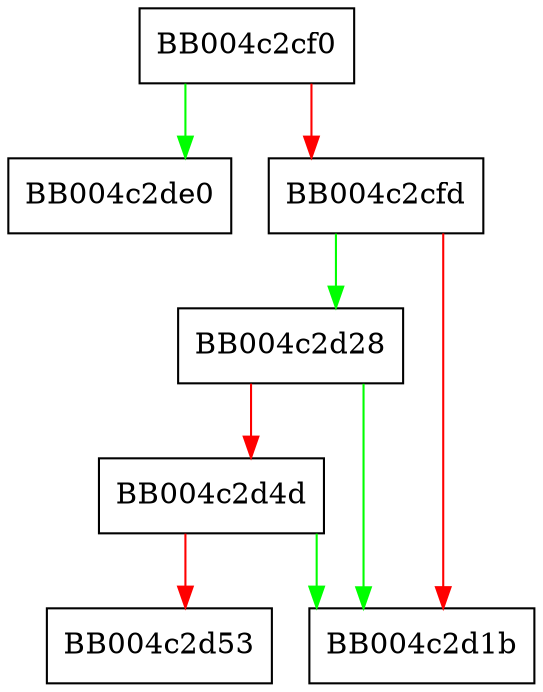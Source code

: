 digraph ossl_quic_wire_decode_frame_path_challenge {
  node [shape="box"];
  graph [splines=ortho];
  BB004c2cf0 -> BB004c2de0 [color="green"];
  BB004c2cf0 -> BB004c2cfd [color="red"];
  BB004c2cfd -> BB004c2d28 [color="green"];
  BB004c2cfd -> BB004c2d1b [color="red"];
  BB004c2d28 -> BB004c2d1b [color="green"];
  BB004c2d28 -> BB004c2d4d [color="red"];
  BB004c2d4d -> BB004c2d1b [color="green"];
  BB004c2d4d -> BB004c2d53 [color="red"];
}